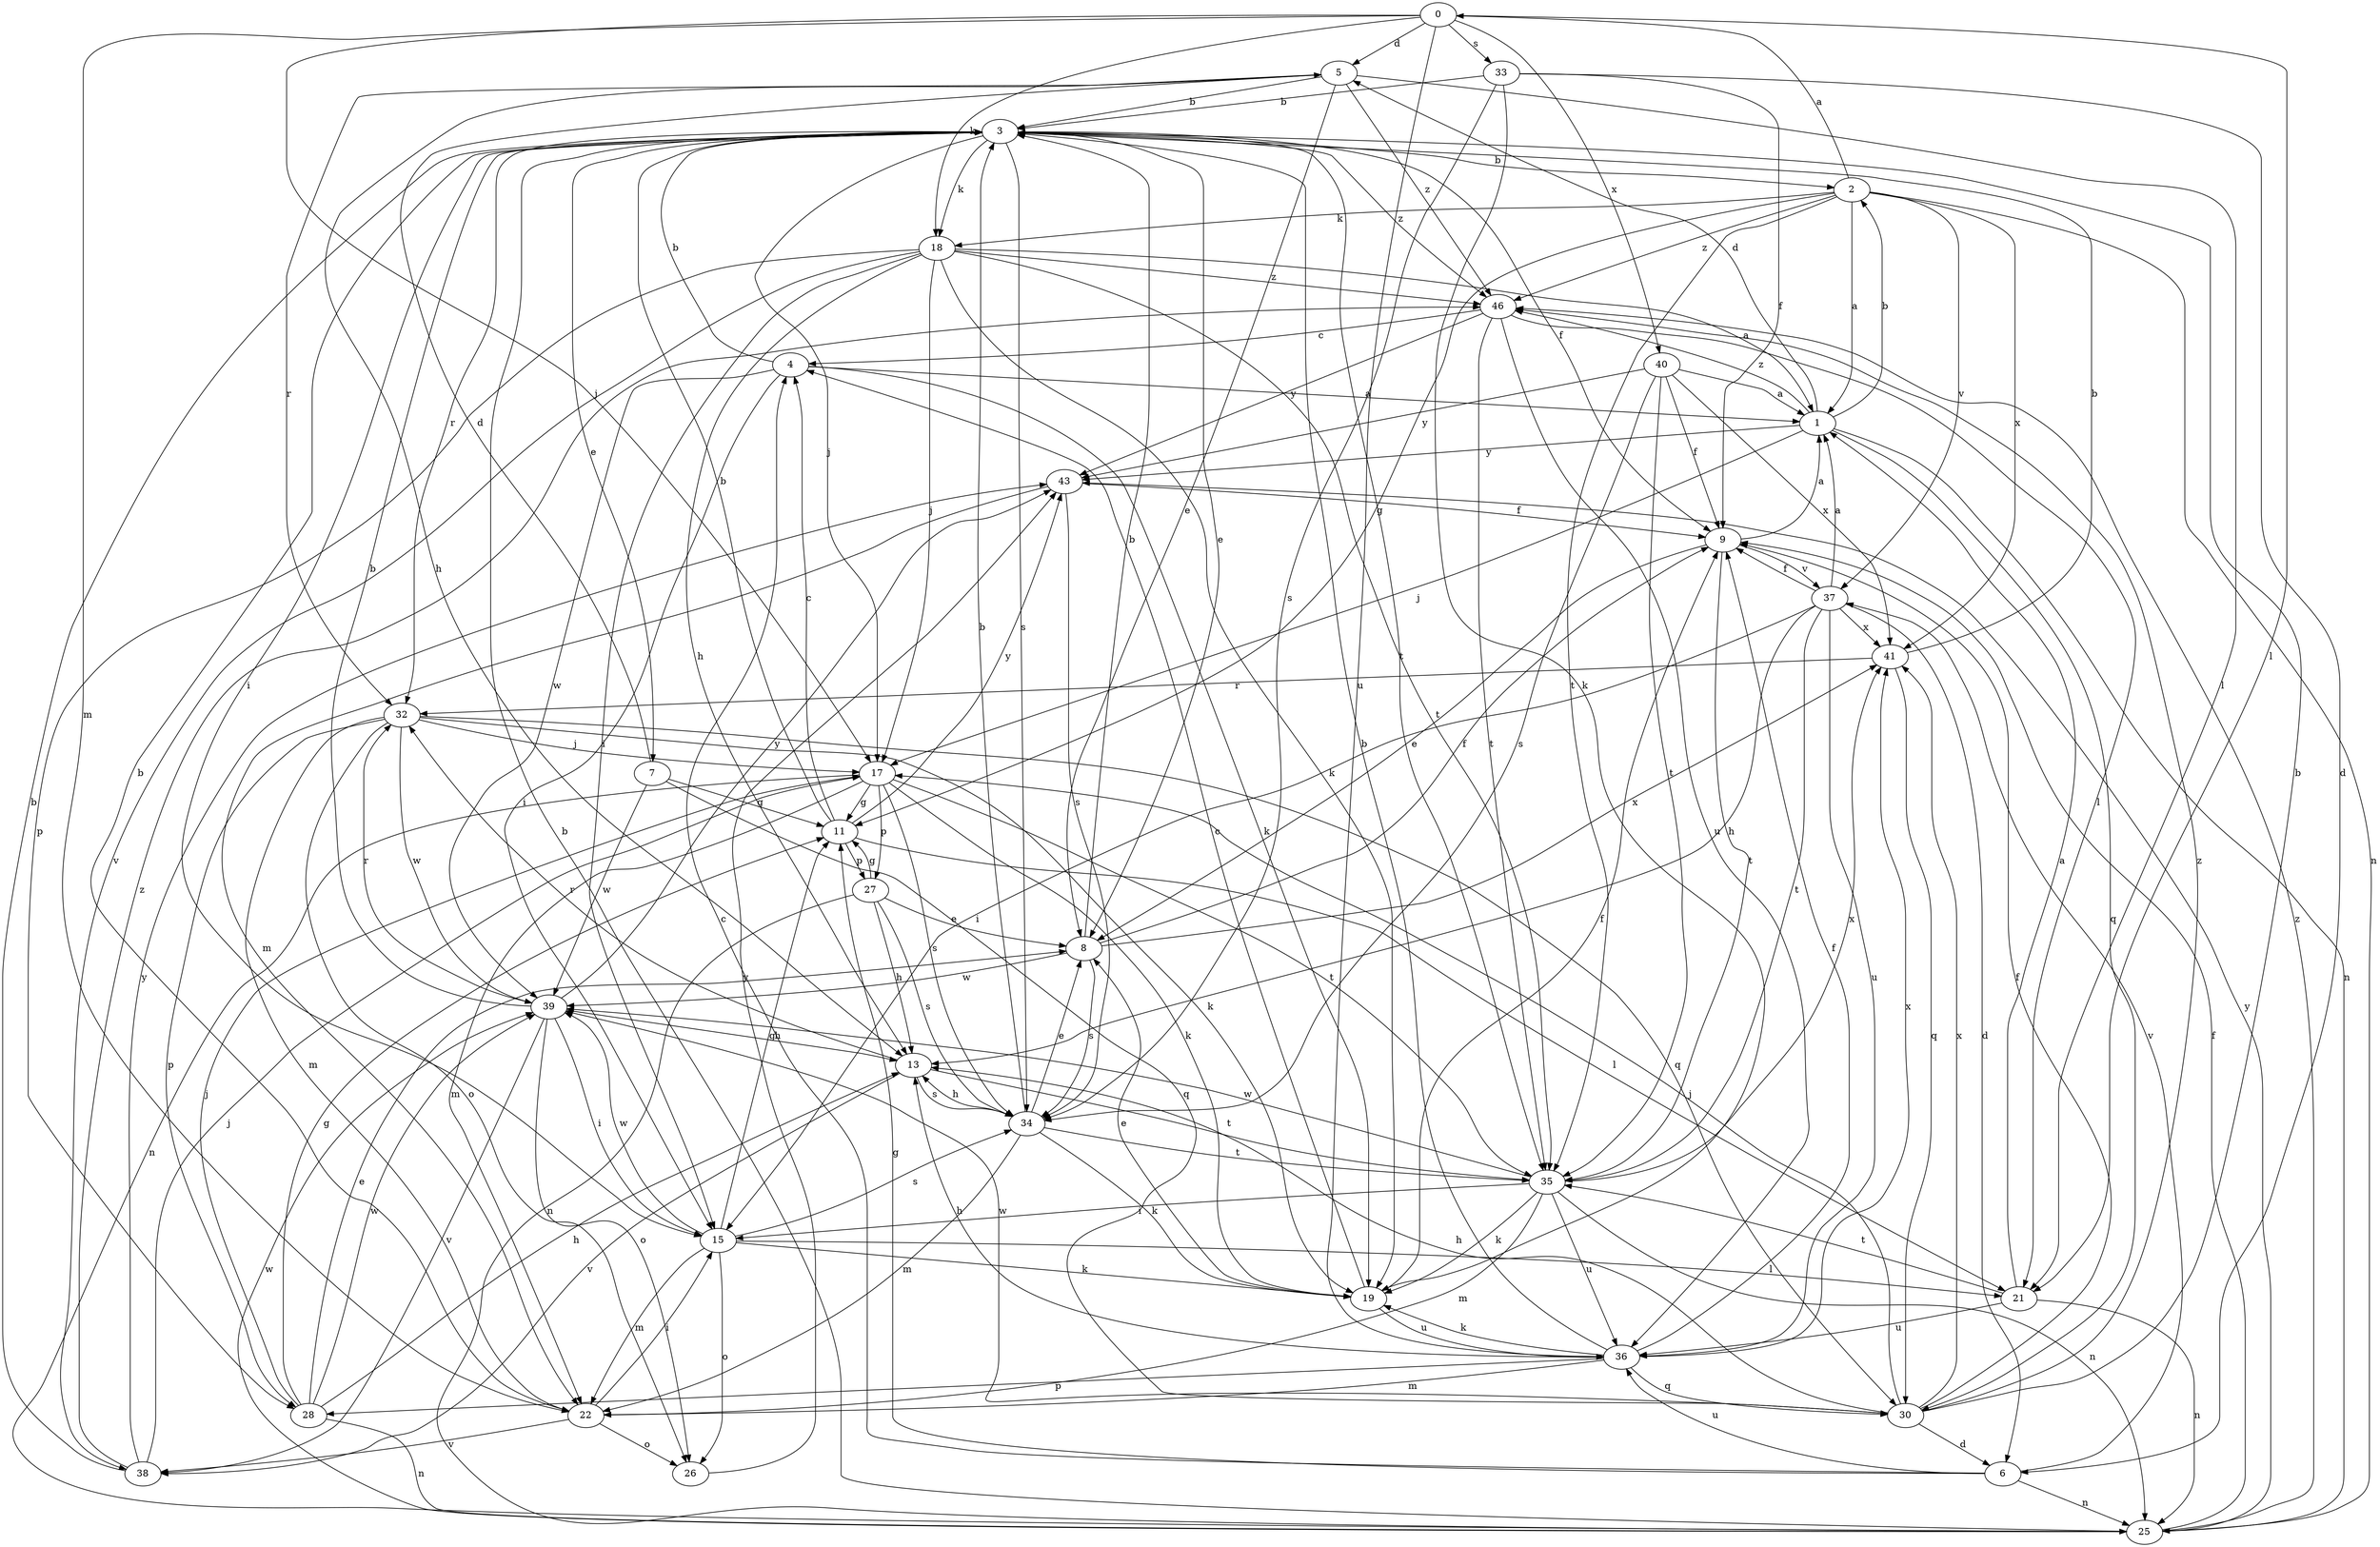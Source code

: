 strict digraph  {
0;
1;
2;
3;
4;
5;
6;
7;
8;
9;
11;
13;
15;
17;
18;
19;
21;
22;
25;
26;
27;
28;
30;
32;
33;
34;
35;
36;
37;
38;
39;
40;
41;
43;
46;
0 -> 5  [label=d];
0 -> 17  [label=j];
0 -> 18  [label=k];
0 -> 21  [label=l];
0 -> 22  [label=m];
0 -> 33  [label=s];
0 -> 36  [label=u];
0 -> 40  [label=x];
1 -> 2  [label=b];
1 -> 5  [label=d];
1 -> 17  [label=j];
1 -> 25  [label=n];
1 -> 30  [label=q];
1 -> 43  [label=y];
1 -> 46  [label=z];
2 -> 0  [label=a];
2 -> 1  [label=a];
2 -> 11  [label=g];
2 -> 18  [label=k];
2 -> 25  [label=n];
2 -> 35  [label=t];
2 -> 37  [label=v];
2 -> 41  [label=x];
2 -> 46  [label=z];
3 -> 2  [label=b];
3 -> 7  [label=e];
3 -> 8  [label=e];
3 -> 9  [label=f];
3 -> 15  [label=i];
3 -> 17  [label=j];
3 -> 18  [label=k];
3 -> 32  [label=r];
3 -> 34  [label=s];
3 -> 35  [label=t];
3 -> 46  [label=z];
4 -> 1  [label=a];
4 -> 3  [label=b];
4 -> 15  [label=i];
4 -> 19  [label=k];
4 -> 39  [label=w];
5 -> 3  [label=b];
5 -> 8  [label=e];
5 -> 13  [label=h];
5 -> 21  [label=l];
5 -> 32  [label=r];
5 -> 46  [label=z];
6 -> 4  [label=c];
6 -> 11  [label=g];
6 -> 25  [label=n];
6 -> 36  [label=u];
6 -> 37  [label=v];
7 -> 5  [label=d];
7 -> 11  [label=g];
7 -> 30  [label=q];
7 -> 39  [label=w];
8 -> 3  [label=b];
8 -> 9  [label=f];
8 -> 34  [label=s];
8 -> 39  [label=w];
8 -> 41  [label=x];
9 -> 1  [label=a];
9 -> 8  [label=e];
9 -> 35  [label=t];
9 -> 37  [label=v];
11 -> 3  [label=b];
11 -> 4  [label=c];
11 -> 21  [label=l];
11 -> 27  [label=p];
11 -> 43  [label=y];
13 -> 32  [label=r];
13 -> 34  [label=s];
13 -> 35  [label=t];
13 -> 38  [label=v];
15 -> 11  [label=g];
15 -> 19  [label=k];
15 -> 21  [label=l];
15 -> 22  [label=m];
15 -> 26  [label=o];
15 -> 34  [label=s];
15 -> 39  [label=w];
17 -> 11  [label=g];
17 -> 19  [label=k];
17 -> 22  [label=m];
17 -> 25  [label=n];
17 -> 27  [label=p];
17 -> 34  [label=s];
17 -> 35  [label=t];
18 -> 1  [label=a];
18 -> 13  [label=h];
18 -> 15  [label=i];
18 -> 17  [label=j];
18 -> 19  [label=k];
18 -> 28  [label=p];
18 -> 35  [label=t];
18 -> 38  [label=v];
18 -> 46  [label=z];
19 -> 4  [label=c];
19 -> 8  [label=e];
19 -> 9  [label=f];
19 -> 36  [label=u];
21 -> 1  [label=a];
21 -> 25  [label=n];
21 -> 35  [label=t];
21 -> 36  [label=u];
22 -> 3  [label=b];
22 -> 15  [label=i];
22 -> 26  [label=o];
22 -> 38  [label=v];
25 -> 3  [label=b];
25 -> 9  [label=f];
25 -> 39  [label=w];
25 -> 43  [label=y];
25 -> 46  [label=z];
26 -> 43  [label=y];
27 -> 8  [label=e];
27 -> 11  [label=g];
27 -> 13  [label=h];
27 -> 25  [label=n];
27 -> 34  [label=s];
28 -> 8  [label=e];
28 -> 11  [label=g];
28 -> 13  [label=h];
28 -> 17  [label=j];
28 -> 25  [label=n];
28 -> 39  [label=w];
30 -> 3  [label=b];
30 -> 6  [label=d];
30 -> 9  [label=f];
30 -> 13  [label=h];
30 -> 17  [label=j];
30 -> 39  [label=w];
30 -> 41  [label=x];
30 -> 46  [label=z];
32 -> 17  [label=j];
32 -> 19  [label=k];
32 -> 22  [label=m];
32 -> 26  [label=o];
32 -> 28  [label=p];
32 -> 30  [label=q];
32 -> 39  [label=w];
33 -> 3  [label=b];
33 -> 6  [label=d];
33 -> 9  [label=f];
33 -> 19  [label=k];
33 -> 34  [label=s];
34 -> 3  [label=b];
34 -> 8  [label=e];
34 -> 13  [label=h];
34 -> 19  [label=k];
34 -> 22  [label=m];
34 -> 35  [label=t];
35 -> 15  [label=i];
35 -> 19  [label=k];
35 -> 22  [label=m];
35 -> 25  [label=n];
35 -> 36  [label=u];
35 -> 39  [label=w];
35 -> 41  [label=x];
36 -> 3  [label=b];
36 -> 9  [label=f];
36 -> 13  [label=h];
36 -> 19  [label=k];
36 -> 22  [label=m];
36 -> 28  [label=p];
36 -> 30  [label=q];
36 -> 41  [label=x];
37 -> 1  [label=a];
37 -> 6  [label=d];
37 -> 9  [label=f];
37 -> 13  [label=h];
37 -> 15  [label=i];
37 -> 35  [label=t];
37 -> 36  [label=u];
37 -> 41  [label=x];
38 -> 3  [label=b];
38 -> 17  [label=j];
38 -> 43  [label=y];
38 -> 46  [label=z];
39 -> 3  [label=b];
39 -> 13  [label=h];
39 -> 15  [label=i];
39 -> 26  [label=o];
39 -> 32  [label=r];
39 -> 38  [label=v];
39 -> 43  [label=y];
40 -> 1  [label=a];
40 -> 9  [label=f];
40 -> 34  [label=s];
40 -> 35  [label=t];
40 -> 41  [label=x];
40 -> 43  [label=y];
41 -> 3  [label=b];
41 -> 30  [label=q];
41 -> 32  [label=r];
43 -> 9  [label=f];
43 -> 22  [label=m];
43 -> 34  [label=s];
46 -> 4  [label=c];
46 -> 21  [label=l];
46 -> 35  [label=t];
46 -> 36  [label=u];
46 -> 43  [label=y];
}
